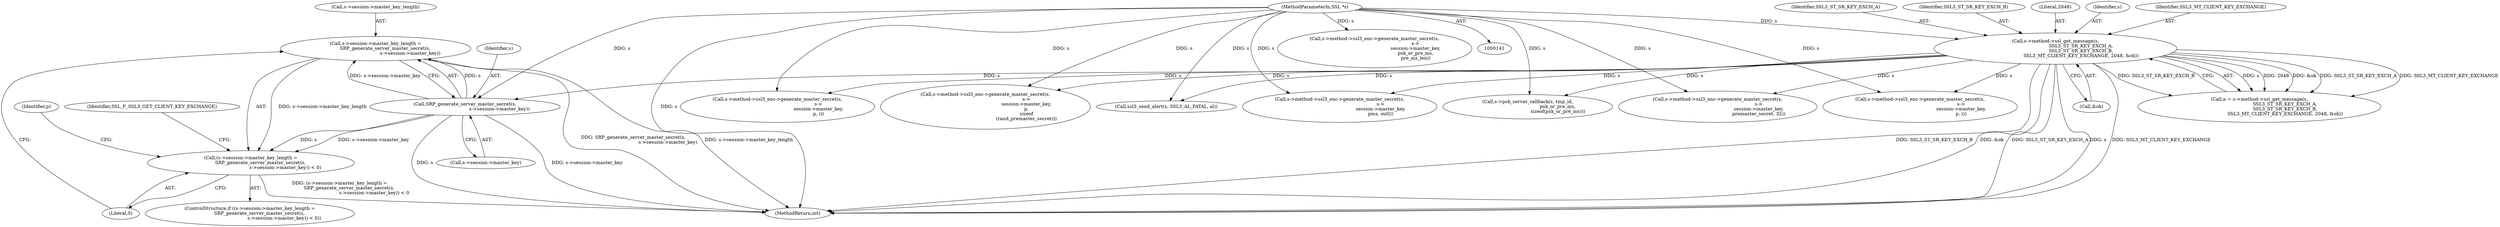 digraph "0_openssl_3c66a669dfc7b3792f7af0758ea26fe8502ce70c@pointer" {
"1001909" [label="(Call,s->session->master_key_length =\n             SRP_generate_server_master_secret(s,\n                                               s->session->master_key))"];
"1001915" [label="(Call,SRP_generate_server_master_secret(s,\n                                               s->session->master_key))"];
"1000186" [label="(Call,s->method->ssl_get_message(s,\n                                   SSL3_ST_SR_KEY_EXCH_A,\n                                   SSL3_ST_SR_KEY_EXCH_B,\n                                   SSL3_MT_CLIENT_KEY_EXCHANGE, 2048, &ok))"];
"1000142" [label="(MethodParameterIn,SSL *s)"];
"1001908" [label="(Call,(s->session->master_key_length =\n             SRP_generate_server_master_secret(s,\n                                               s->session->master_key)) < 0)"];
"1000191" [label="(Literal,2048)"];
"1001922" [label="(Literal,0)"];
"1001908" [label="(Call,(s->session->master_key_length =\n             SRP_generate_server_master_secret(s,\n                                               s->session->master_key)) < 0)"];
"1000494" [label="(Call,s->method->ssl3_enc->generate_master_secret(s,\n                                                        s->\n                                                        session->master_key,\n                                                        p,\n                                                        sizeof\n                                                        (rand_premaster_secret)))"];
"1002083" [label="(Call,s->method->ssl3_enc->generate_master_secret(s,\n                                                        s->\n                                                        session->master_key,\n                                                        premaster_secret, 32))"];
"1002138" [label="(Call,ssl3_send_alert(s, SSL3_AL_FATAL, al))"];
"1000192" [label="(Call,&ok)"];
"1000187" [label="(Identifier,s)"];
"1002163" [label="(MethodReturn,int)"];
"1001907" [label="(ControlStructure,if ((s->session->master_key_length =\n             SRP_generate_server_master_secret(s,\n                                               s->session->master_key)) < 0))"];
"1000186" [label="(Call,s->method->ssl_get_message(s,\n                                   SSL3_ST_SR_KEY_EXCH_A,\n                                   SSL3_ST_SR_KEY_EXCH_B,\n                                   SSL3_MT_CLIENT_KEY_EXCHANGE, 2048, &ok))"];
"1001915" [label="(Call,SRP_generate_server_master_secret(s,\n                                               s->session->master_key))"];
"1001910" [label="(Call,s->session->master_key_length)"];
"1001194" [label="(Call,s->method->ssl3_enc->generate_master_secret(s,\n                                                        s->\n                                                        session->master_key,\n                                                        pms, outl))"];
"1001616" [label="(Call,s->psk_server_callback(s, tmp_id,\n                                         psk_or_pre_ms,\n                                         sizeof(psk_or_pre_ms)))"];
"1000190" [label="(Identifier,SSL3_MT_CLIENT_KEY_EXCHANGE)"];
"1001929" [label="(Identifier,p)"];
"1000788" [label="(Call,s->method->ssl3_enc->generate_master_secret(s,\n                                                        s->\n                                                        session->master_key,\n                                                        p, i))"];
"1001925" [label="(Identifier,SSL_F_SSL3_GET_CLIENT_KEY_EXCHANGE)"];
"1001917" [label="(Call,s->session->master_key)"];
"1001916" [label="(Identifier,s)"];
"1000142" [label="(MethodParameterIn,SSL *s)"];
"1000188" [label="(Identifier,SSL3_ST_SR_KEY_EXCH_A)"];
"1001525" [label="(Call,s->method->ssl3_enc->generate_master_secret(s,\n                                                        s->\n                                                        session->master_key,\n                                                        p, i))"];
"1000184" [label="(Call,n = s->method->ssl_get_message(s,\n                                   SSL3_ST_SR_KEY_EXCH_A,\n                                   SSL3_ST_SR_KEY_EXCH_B,\n                                   SSL3_MT_CLIENT_KEY_EXCHANGE, 2048, &ok))"];
"1000189" [label="(Identifier,SSL3_ST_SR_KEY_EXCH_B)"];
"1001773" [label="(Call,s->method->ssl3_enc->generate_master_secret(s,\n                                                        s->\n                                                        session->master_key,\n                                                        psk_or_pre_ms,\n                                                        pre_ms_len))"];
"1001909" [label="(Call,s->session->master_key_length =\n             SRP_generate_server_master_secret(s,\n                                               s->session->master_key))"];
"1001909" -> "1001908"  [label="AST: "];
"1001909" -> "1001915"  [label="CFG: "];
"1001910" -> "1001909"  [label="AST: "];
"1001915" -> "1001909"  [label="AST: "];
"1001922" -> "1001909"  [label="CFG: "];
"1001909" -> "1002163"  [label="DDG: SRP_generate_server_master_secret(s,\n                                               s->session->master_key)"];
"1001909" -> "1002163"  [label="DDG: s->session->master_key_length"];
"1001909" -> "1001908"  [label="DDG: s->session->master_key_length"];
"1001915" -> "1001909"  [label="DDG: s"];
"1001915" -> "1001909"  [label="DDG: s->session->master_key"];
"1001915" -> "1001917"  [label="CFG: "];
"1001916" -> "1001915"  [label="AST: "];
"1001917" -> "1001915"  [label="AST: "];
"1001915" -> "1002163"  [label="DDG: s"];
"1001915" -> "1002163"  [label="DDG: s->session->master_key"];
"1001915" -> "1001908"  [label="DDG: s"];
"1001915" -> "1001908"  [label="DDG: s->session->master_key"];
"1000186" -> "1001915"  [label="DDG: s"];
"1000142" -> "1001915"  [label="DDG: s"];
"1000186" -> "1000184"  [label="AST: "];
"1000186" -> "1000192"  [label="CFG: "];
"1000187" -> "1000186"  [label="AST: "];
"1000188" -> "1000186"  [label="AST: "];
"1000189" -> "1000186"  [label="AST: "];
"1000190" -> "1000186"  [label="AST: "];
"1000191" -> "1000186"  [label="AST: "];
"1000192" -> "1000186"  [label="AST: "];
"1000184" -> "1000186"  [label="CFG: "];
"1000186" -> "1002163"  [label="DDG: SSL3_ST_SR_KEY_EXCH_A"];
"1000186" -> "1002163"  [label="DDG: s"];
"1000186" -> "1002163"  [label="DDG: SSL3_MT_CLIENT_KEY_EXCHANGE"];
"1000186" -> "1002163"  [label="DDG: SSL3_ST_SR_KEY_EXCH_B"];
"1000186" -> "1002163"  [label="DDG: &ok"];
"1000186" -> "1000184"  [label="DDG: s"];
"1000186" -> "1000184"  [label="DDG: 2048"];
"1000186" -> "1000184"  [label="DDG: &ok"];
"1000186" -> "1000184"  [label="DDG: SSL3_ST_SR_KEY_EXCH_A"];
"1000186" -> "1000184"  [label="DDG: SSL3_MT_CLIENT_KEY_EXCHANGE"];
"1000186" -> "1000184"  [label="DDG: SSL3_ST_SR_KEY_EXCH_B"];
"1000142" -> "1000186"  [label="DDG: s"];
"1000186" -> "1000494"  [label="DDG: s"];
"1000186" -> "1000788"  [label="DDG: s"];
"1000186" -> "1001194"  [label="DDG: s"];
"1000186" -> "1001525"  [label="DDG: s"];
"1000186" -> "1001616"  [label="DDG: s"];
"1000186" -> "1002083"  [label="DDG: s"];
"1000186" -> "1002138"  [label="DDG: s"];
"1000142" -> "1000141"  [label="AST: "];
"1000142" -> "1002163"  [label="DDG: s"];
"1000142" -> "1000494"  [label="DDG: s"];
"1000142" -> "1000788"  [label="DDG: s"];
"1000142" -> "1001194"  [label="DDG: s"];
"1000142" -> "1001525"  [label="DDG: s"];
"1000142" -> "1001616"  [label="DDG: s"];
"1000142" -> "1001773"  [label="DDG: s"];
"1000142" -> "1002083"  [label="DDG: s"];
"1000142" -> "1002138"  [label="DDG: s"];
"1001908" -> "1001907"  [label="AST: "];
"1001908" -> "1001922"  [label="CFG: "];
"1001922" -> "1001908"  [label="AST: "];
"1001925" -> "1001908"  [label="CFG: "];
"1001929" -> "1001908"  [label="CFG: "];
"1001908" -> "1002163"  [label="DDG: (s->session->master_key_length =\n             SRP_generate_server_master_secret(s,\n                                               s->session->master_key)) < 0"];
}
